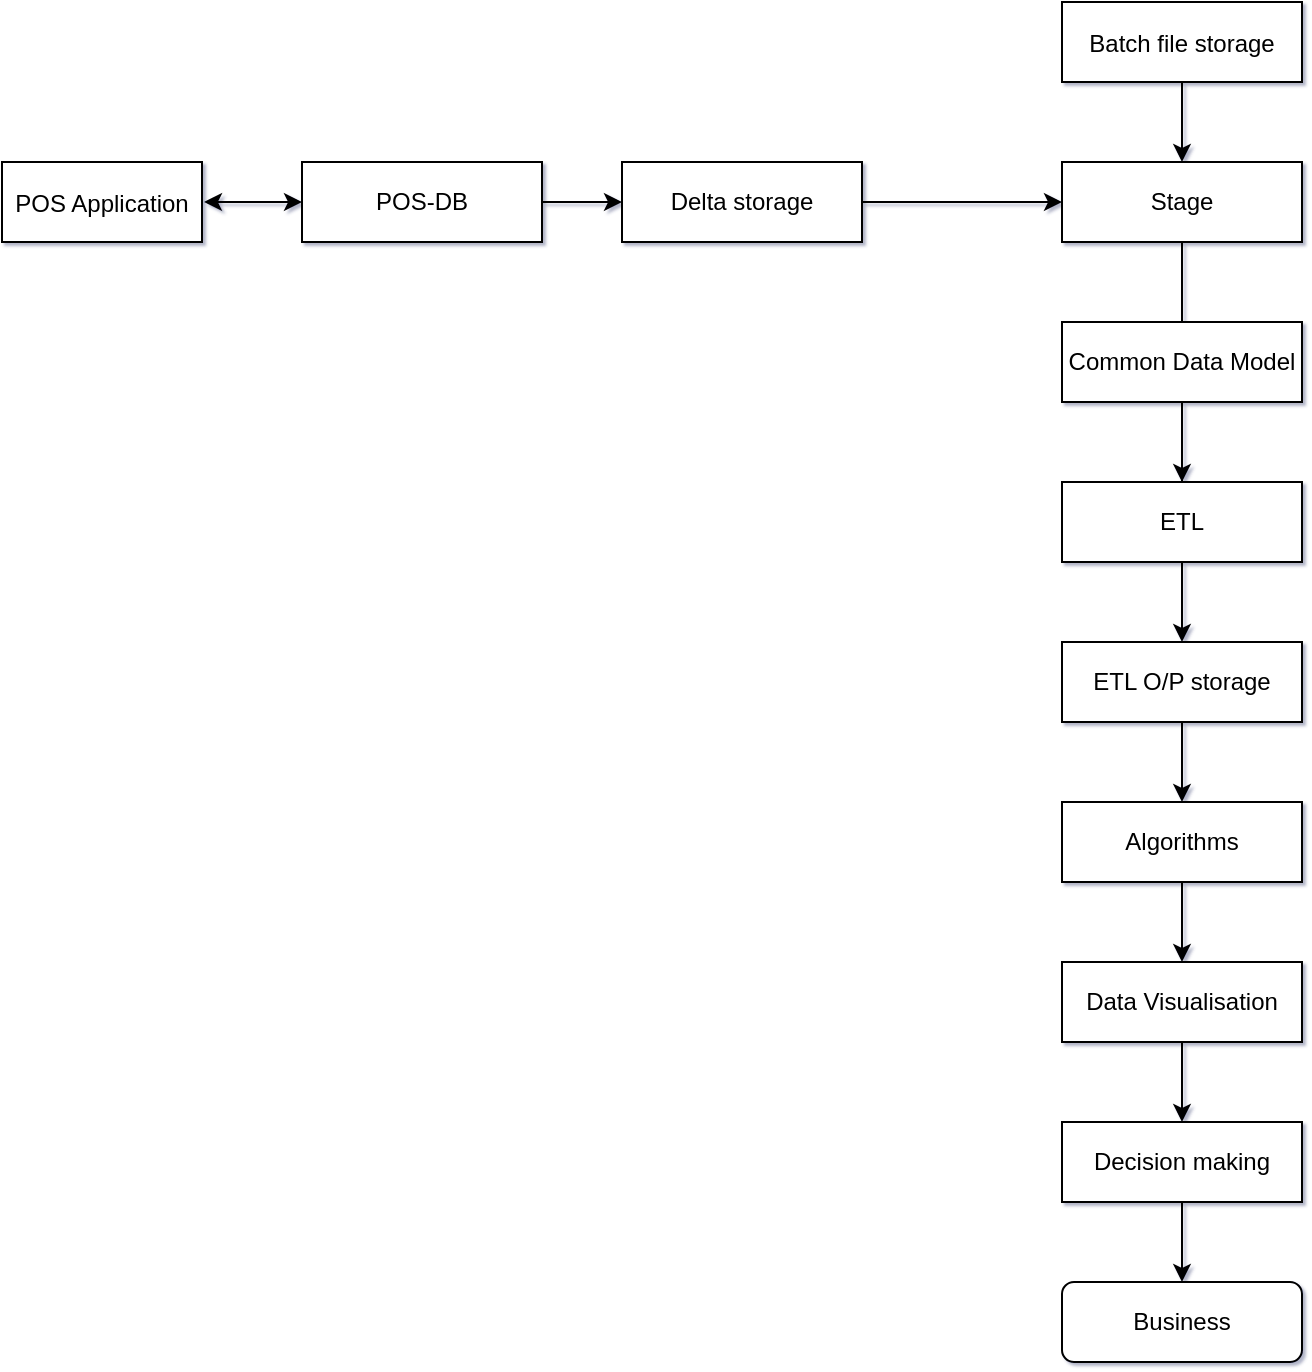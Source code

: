<mxfile version="13.6.9" type="github">
  <diagram id="kgpKYQtTHZ0yAKxKKP6v" name="Page-1">
    <mxGraphModel dx="1483" dy="829" grid="1" gridSize="10" guides="1" tooltips="1" connect="1" arrows="1" fold="1" page="1" pageScale="1" pageWidth="850" pageHeight="1100" background="none" math="0" shadow="1">
      <root>
        <mxCell id="0" />
        <mxCell id="1" parent="0" />
        <mxCell id="3nuBFxr9cyL0pnOWT2aG-1" value="POS Application" style="shape=umlLifeline;perimeter=lifelinePerimeter;container=1;collapsible=0;recursiveResize=0;rounded=0;shadow=0;strokeWidth=1;" parent="1" vertex="1">
          <mxGeometry x="50" y="80" width="100" height="40" as="geometry" />
        </mxCell>
        <mxCell id="ri_0z-xZL42i4PwntrbF-12" value="" style="edgeStyle=orthogonalEdgeStyle;rounded=0;orthogonalLoop=1;jettySize=auto;html=1;" edge="1" parent="1" source="3nuBFxr9cyL0pnOWT2aG-5" target="ri_0z-xZL42i4PwntrbF-4">
          <mxGeometry relative="1" as="geometry" />
        </mxCell>
        <mxCell id="3nuBFxr9cyL0pnOWT2aG-5" value="Batch file storage" style="shape=umlLifeline;perimeter=lifelinePerimeter;container=1;collapsible=0;recursiveResize=0;rounded=0;shadow=0;strokeWidth=1;" parent="1" vertex="1">
          <mxGeometry x="580" width="120" height="40" as="geometry" />
        </mxCell>
        <mxCell id="ri_0z-xZL42i4PwntrbF-10" value="" style="edgeStyle=orthogonalEdgeStyle;rounded=0;orthogonalLoop=1;jettySize=auto;html=1;" edge="1" parent="1" source="ri_0z-xZL42i4PwntrbF-1" target="ri_0z-xZL42i4PwntrbF-3">
          <mxGeometry relative="1" as="geometry" />
        </mxCell>
        <mxCell id="ri_0z-xZL42i4PwntrbF-1" value="POS-DB" style="rounded=0;whiteSpace=wrap;html=1;" vertex="1" parent="1">
          <mxGeometry x="200" y="80" width="120" height="40" as="geometry" />
        </mxCell>
        <mxCell id="ri_0z-xZL42i4PwntrbF-2" value="" style="endArrow=classic;startArrow=classic;html=1;entryX=0;entryY=0.5;entryDx=0;entryDy=0;" edge="1" parent="1" target="ri_0z-xZL42i4PwntrbF-1">
          <mxGeometry width="50" height="50" relative="1" as="geometry">
            <mxPoint x="151" y="100" as="sourcePoint" />
            <mxPoint x="200" y="75" as="targetPoint" />
          </mxGeometry>
        </mxCell>
        <mxCell id="ri_0z-xZL42i4PwntrbF-11" value="" style="edgeStyle=orthogonalEdgeStyle;rounded=0;orthogonalLoop=1;jettySize=auto;html=1;" edge="1" parent="1" source="ri_0z-xZL42i4PwntrbF-3" target="ri_0z-xZL42i4PwntrbF-4">
          <mxGeometry relative="1" as="geometry" />
        </mxCell>
        <mxCell id="ri_0z-xZL42i4PwntrbF-3" value="Delta storage" style="rounded=0;whiteSpace=wrap;html=1;" vertex="1" parent="1">
          <mxGeometry x="360" y="80" width="120" height="40" as="geometry" />
        </mxCell>
        <mxCell id="ri_0z-xZL42i4PwntrbF-15" value="" style="edgeStyle=orthogonalEdgeStyle;rounded=0;orthogonalLoop=1;jettySize=auto;html=1;" edge="1" parent="1" source="ri_0z-xZL42i4PwntrbF-4" target="ri_0z-xZL42i4PwntrbF-6">
          <mxGeometry relative="1" as="geometry" />
        </mxCell>
        <mxCell id="ri_0z-xZL42i4PwntrbF-4" value="Stage" style="rounded=0;whiteSpace=wrap;html=1;" vertex="1" parent="1">
          <mxGeometry x="580" y="80" width="120" height="40" as="geometry" />
        </mxCell>
        <mxCell id="ri_0z-xZL42i4PwntrbF-17" value="" style="edgeStyle=orthogonalEdgeStyle;rounded=0;orthogonalLoop=1;jettySize=auto;html=1;" edge="1" parent="1" source="ri_0z-xZL42i4PwntrbF-5" target="ri_0z-xZL42i4PwntrbF-7">
          <mxGeometry relative="1" as="geometry" />
        </mxCell>
        <mxCell id="ri_0z-xZL42i4PwntrbF-5" value="Common Data Model" style="rounded=0;whiteSpace=wrap;html=1;" vertex="1" parent="1">
          <mxGeometry x="580" y="160" width="120" height="40" as="geometry" />
        </mxCell>
        <mxCell id="ri_0z-xZL42i4PwntrbF-6" value="ETL" style="rounded=0;whiteSpace=wrap;html=1;" vertex="1" parent="1">
          <mxGeometry x="580" y="240" width="120" height="40" as="geometry" />
        </mxCell>
        <mxCell id="ri_0z-xZL42i4PwntrbF-18" value="" style="edgeStyle=orthogonalEdgeStyle;rounded=0;orthogonalLoop=1;jettySize=auto;html=1;" edge="1" parent="1" source="ri_0z-xZL42i4PwntrbF-7" target="ri_0z-xZL42i4PwntrbF-8">
          <mxGeometry relative="1" as="geometry" />
        </mxCell>
        <mxCell id="ri_0z-xZL42i4PwntrbF-7" value="ETL O/P storage" style="rounded=0;whiteSpace=wrap;html=1;" vertex="1" parent="1">
          <mxGeometry x="580" y="320" width="120" height="40" as="geometry" />
        </mxCell>
        <mxCell id="ri_0z-xZL42i4PwntrbF-19" value="" style="edgeStyle=orthogonalEdgeStyle;rounded=0;orthogonalLoop=1;jettySize=auto;html=1;" edge="1" parent="1" source="ri_0z-xZL42i4PwntrbF-8" target="ri_0z-xZL42i4PwntrbF-9">
          <mxGeometry relative="1" as="geometry" />
        </mxCell>
        <mxCell id="ri_0z-xZL42i4PwntrbF-8" value="Algorithms" style="rounded=0;whiteSpace=wrap;html=1;" vertex="1" parent="1">
          <mxGeometry x="580" y="400" width="120" height="40" as="geometry" />
        </mxCell>
        <mxCell id="ri_0z-xZL42i4PwntrbF-20" value="" style="edgeStyle=orthogonalEdgeStyle;rounded=0;orthogonalLoop=1;jettySize=auto;html=1;" edge="1" parent="1" source="ri_0z-xZL42i4PwntrbF-9" target="ri_0z-xZL42i4PwntrbF-13">
          <mxGeometry relative="1" as="geometry" />
        </mxCell>
        <mxCell id="ri_0z-xZL42i4PwntrbF-9" value="Data Visualisation" style="rounded=0;whiteSpace=wrap;html=1;" vertex="1" parent="1">
          <mxGeometry x="580" y="480" width="120" height="40" as="geometry" />
        </mxCell>
        <mxCell id="ri_0z-xZL42i4PwntrbF-21" value="" style="edgeStyle=orthogonalEdgeStyle;rounded=0;orthogonalLoop=1;jettySize=auto;html=1;" edge="1" parent="1" source="ri_0z-xZL42i4PwntrbF-13" target="ri_0z-xZL42i4PwntrbF-14">
          <mxGeometry relative="1" as="geometry" />
        </mxCell>
        <mxCell id="ri_0z-xZL42i4PwntrbF-13" value="Decision making" style="rounded=0;whiteSpace=wrap;html=1;" vertex="1" parent="1">
          <mxGeometry x="580" y="560" width="120" height="40" as="geometry" />
        </mxCell>
        <mxCell id="ri_0z-xZL42i4PwntrbF-14" value="Business" style="rounded=1;whiteSpace=wrap;html=1;" vertex="1" parent="1">
          <mxGeometry x="580" y="640" width="120" height="40" as="geometry" />
        </mxCell>
      </root>
    </mxGraphModel>
  </diagram>
</mxfile>
